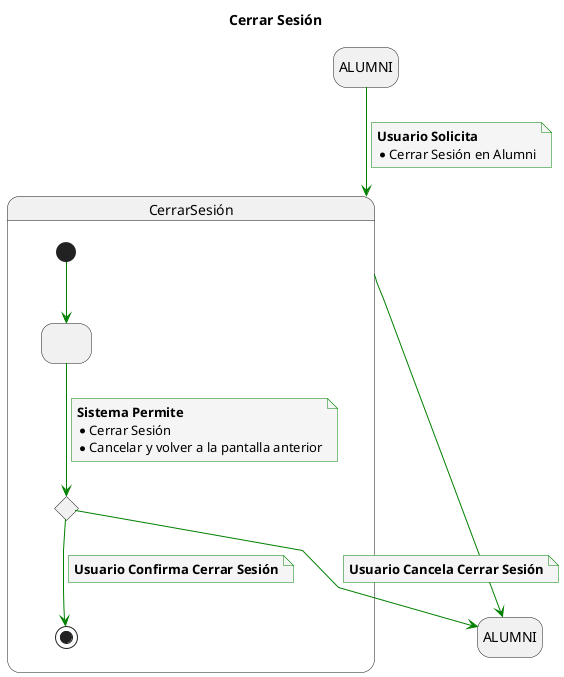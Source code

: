 @startuml

title Cerrar Sesión

skinparam {
    NoteBackgroundColor #whiteSmoke
    ArrowColor #green
    NoteBorderColor #green
    linetype polyline
}

hide empty description

state startState as "ALUMNI"
state endState as "ALUMNI"

startState --> CerrarSesión
note on link
    <b>Usuario Solicita</b>
    * Cerrar Sesión en Alumni
end note

CerrarSesión --> endState

state CerrarSesión {
state 2 as " "
state 3 <<choice>>

[*] -down-> 2

2 -down-> 3
note on link
<b>Sistema Permite</b>
* Cerrar Sesión
* Cancelar y volver a la pantalla anterior
end note

3 -down-> [*]
note on link
<b>Usuario Confirma Cerrar Sesión</b>
end note

3 -down-> endState
note on link
<b>Usuario Cancela Cerrar Sesión</b>
end note

}

@enduml